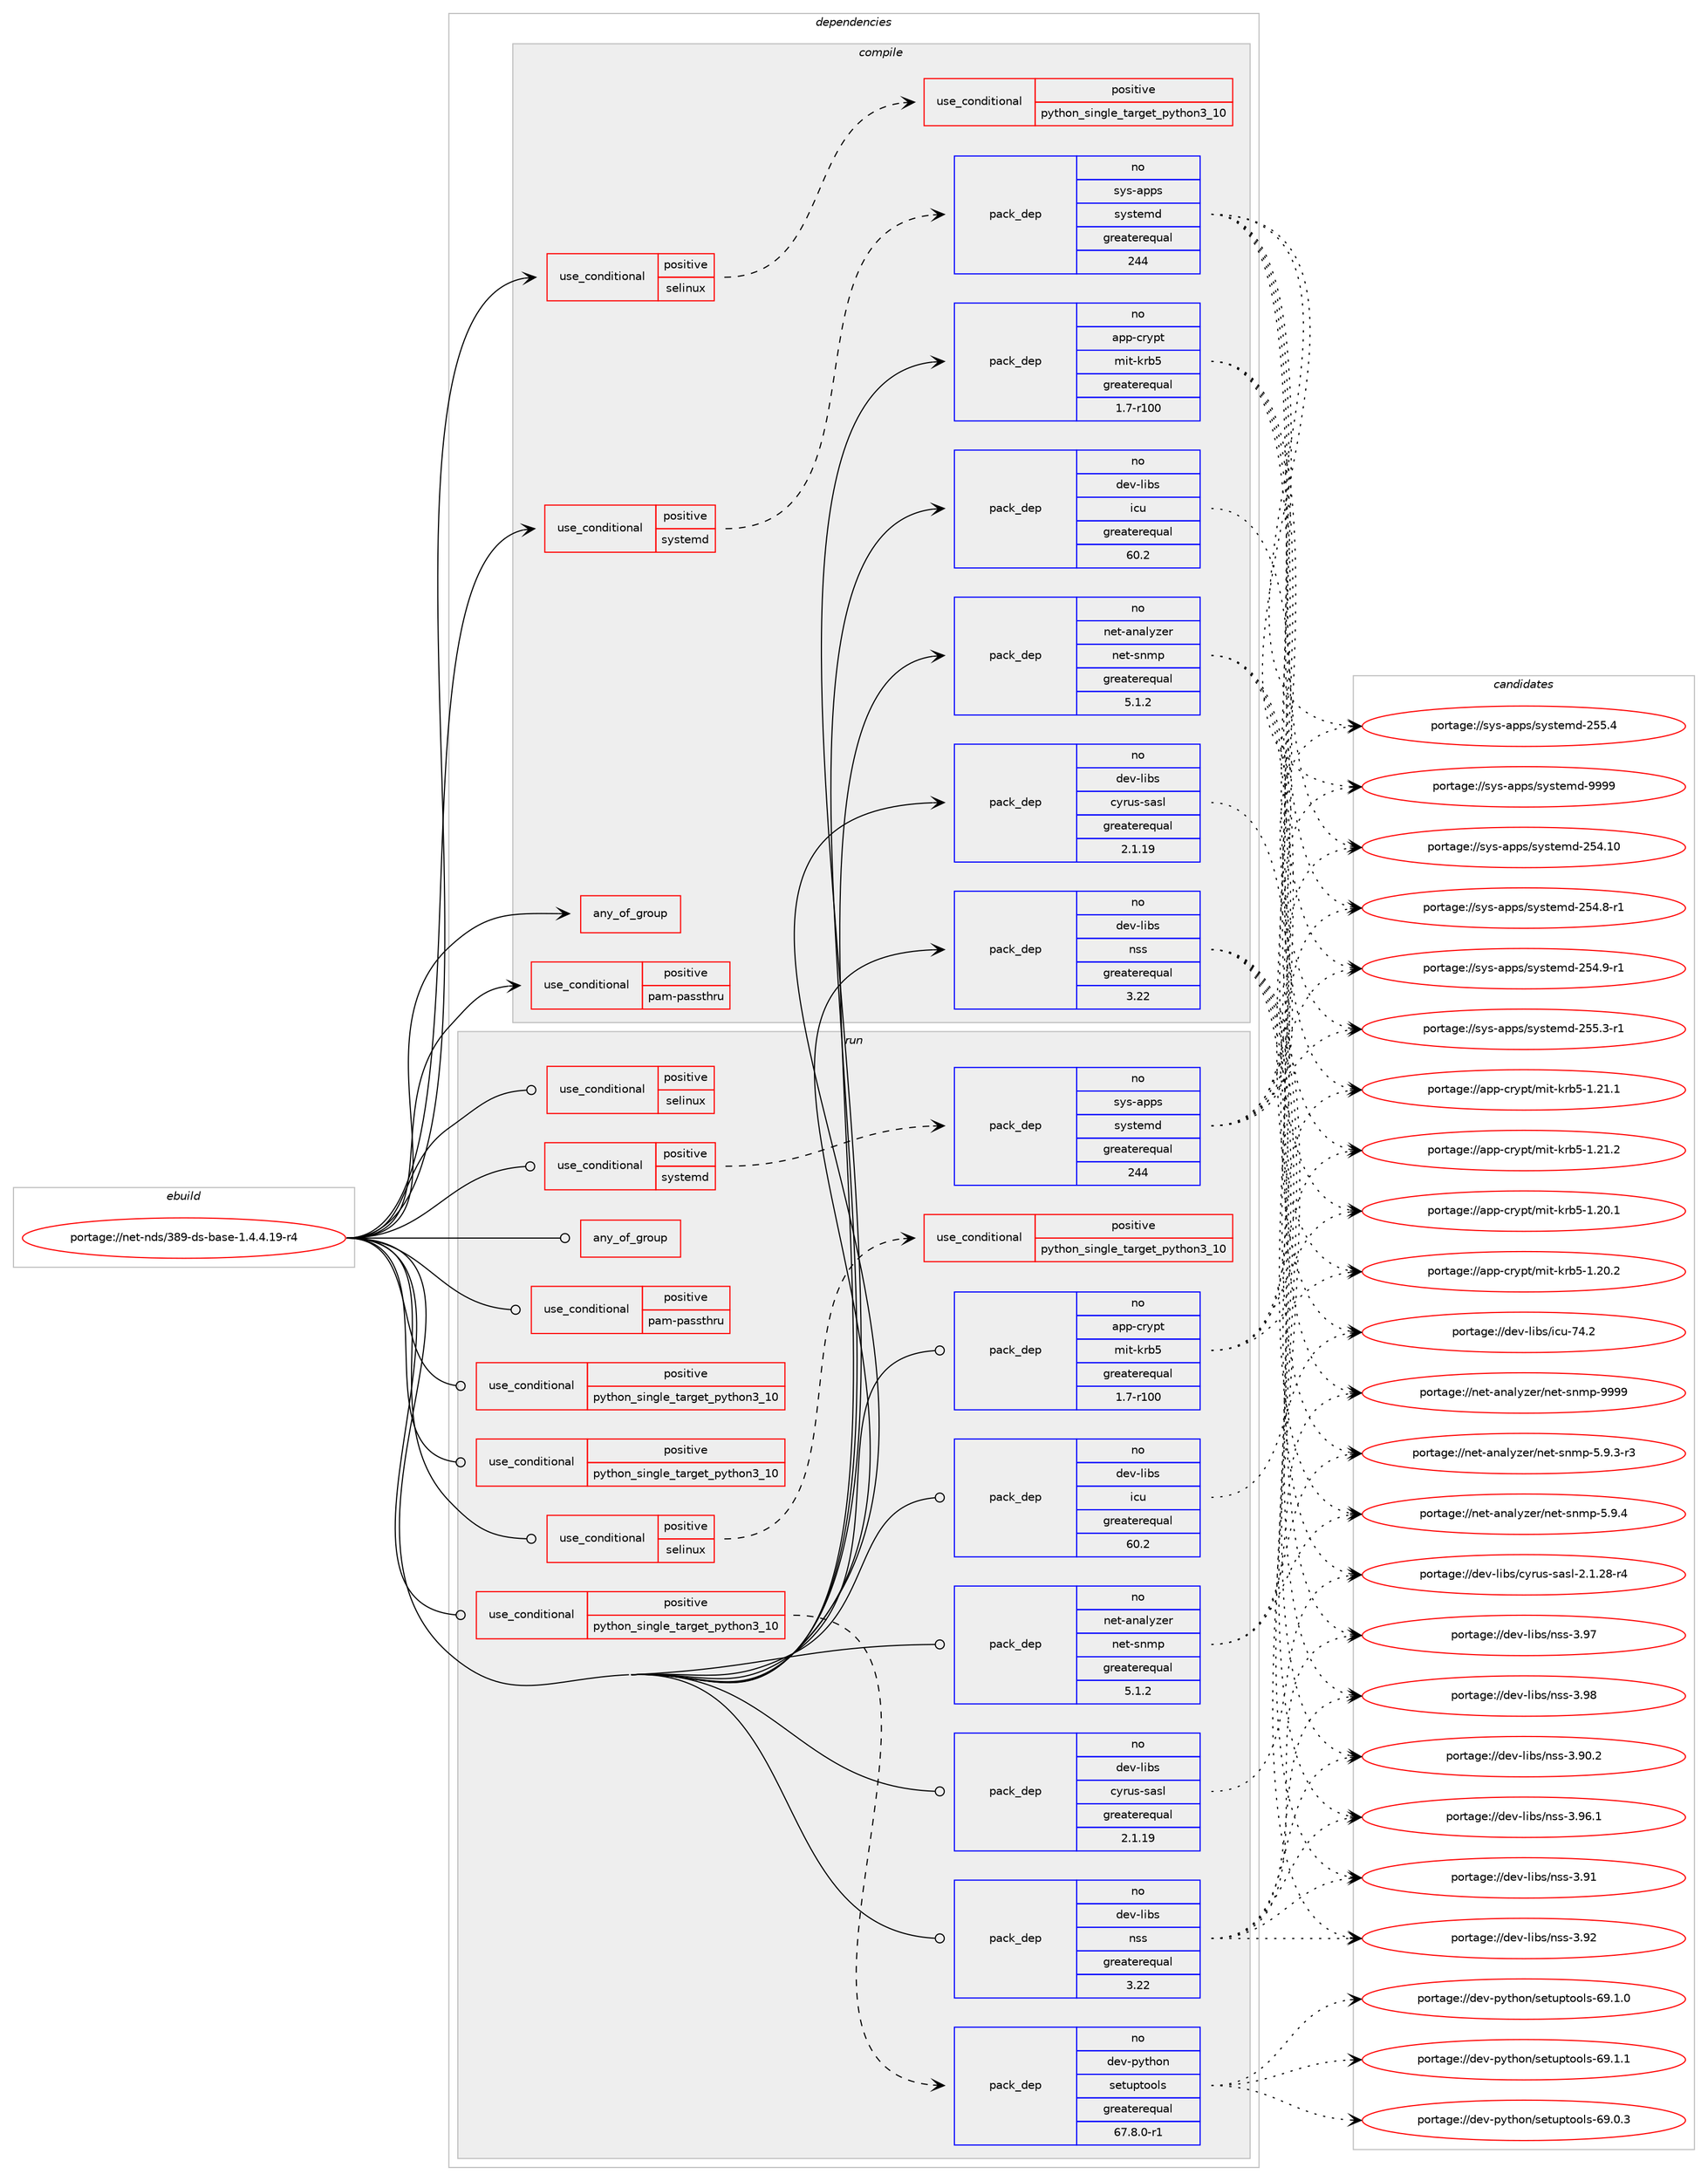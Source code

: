 digraph prolog {

# *************
# Graph options
# *************

newrank=true;
concentrate=true;
compound=true;
graph [rankdir=LR,fontname=Helvetica,fontsize=10,ranksep=1.5];#, ranksep=2.5, nodesep=0.2];
edge  [arrowhead=vee];
node  [fontname=Helvetica,fontsize=10];

# **********
# The ebuild
# **********

subgraph cluster_leftcol {
color=gray;
rank=same;
label=<<i>ebuild</i>>;
id [label="portage://net-nds/389-ds-base-1.4.4.19-r4", color=red, width=4, href="../net-nds/389-ds-base-1.4.4.19-r4.svg"];
}

# ****************
# The dependencies
# ****************

subgraph cluster_midcol {
color=gray;
label=<<i>dependencies</i>>;
subgraph cluster_compile {
fillcolor="#eeeeee";
style=filled;
label=<<i>compile</i>>;
subgraph any73 {
dependency7720 [label=<<TABLE BORDER="0" CELLBORDER="1" CELLSPACING="0" CELLPADDING="4"><TR><TD CELLPADDING="10">any_of_group</TD></TR></TABLE>>, shape=none, color=red];# *** BEGIN UNKNOWN DEPENDENCY TYPE (TODO) ***
# dependency7720 -> package_dependency(portage://net-nds/389-ds-base-1.4.4.19-r4,install,no,sys-libs,db,none,[,,],[slot(5.3)],[])
# *** END UNKNOWN DEPENDENCY TYPE (TODO) ***

}
id:e -> dependency7720:w [weight=20,style="solid",arrowhead="vee"];
subgraph cond5500 {
dependency7721 [label=<<TABLE BORDER="0" CELLBORDER="1" CELLSPACING="0" CELLPADDING="4"><TR><TD ROWSPAN="3" CELLPADDING="10">use_conditional</TD></TR><TR><TD>positive</TD></TR><TR><TD>pam-passthru</TD></TR></TABLE>>, shape=none, color=red];
# *** BEGIN UNKNOWN DEPENDENCY TYPE (TODO) ***
# dependency7721 -> package_dependency(portage://net-nds/389-ds-base-1.4.4.19-r4,install,no,sys-libs,pam,none,[,,],[],[])
# *** END UNKNOWN DEPENDENCY TYPE (TODO) ***

}
id:e -> dependency7721:w [weight=20,style="solid",arrowhead="vee"];
subgraph cond5501 {
dependency7722 [label=<<TABLE BORDER="0" CELLBORDER="1" CELLSPACING="0" CELLPADDING="4"><TR><TD ROWSPAN="3" CELLPADDING="10">use_conditional</TD></TR><TR><TD>positive</TD></TR><TR><TD>selinux</TD></TR></TABLE>>, shape=none, color=red];
subgraph cond5502 {
dependency7723 [label=<<TABLE BORDER="0" CELLBORDER="1" CELLSPACING="0" CELLPADDING="4"><TR><TD ROWSPAN="3" CELLPADDING="10">use_conditional</TD></TR><TR><TD>positive</TD></TR><TR><TD>python_single_target_python3_10</TD></TR></TABLE>>, shape=none, color=red];
# *** BEGIN UNKNOWN DEPENDENCY TYPE (TODO) ***
# dependency7723 -> package_dependency(portage://net-nds/389-ds-base-1.4.4.19-r4,install,no,sys-libs,libselinux,none,[,,],[],[use(enable(python),none),use(enable(python_targets_python3_10),negative)])
# *** END UNKNOWN DEPENDENCY TYPE (TODO) ***

}
dependency7722:e -> dependency7723:w [weight=20,style="dashed",arrowhead="vee"];
}
id:e -> dependency7722:w [weight=20,style="solid",arrowhead="vee"];
subgraph cond5503 {
dependency7724 [label=<<TABLE BORDER="0" CELLBORDER="1" CELLSPACING="0" CELLPADDING="4"><TR><TD ROWSPAN="3" CELLPADDING="10">use_conditional</TD></TR><TR><TD>positive</TD></TR><TR><TD>systemd</TD></TR></TABLE>>, shape=none, color=red];
subgraph pack2148 {
dependency7725 [label=<<TABLE BORDER="0" CELLBORDER="1" CELLSPACING="0" CELLPADDING="4" WIDTH="220"><TR><TD ROWSPAN="6" CELLPADDING="30">pack_dep</TD></TR><TR><TD WIDTH="110">no</TD></TR><TR><TD>sys-apps</TD></TR><TR><TD>systemd</TD></TR><TR><TD>greaterequal</TD></TR><TR><TD>244</TD></TR></TABLE>>, shape=none, color=blue];
}
dependency7724:e -> dependency7725:w [weight=20,style="dashed",arrowhead="vee"];
}
id:e -> dependency7724:w [weight=20,style="solid",arrowhead="vee"];
subgraph pack2149 {
dependency7726 [label=<<TABLE BORDER="0" CELLBORDER="1" CELLSPACING="0" CELLPADDING="4" WIDTH="220"><TR><TD ROWSPAN="6" CELLPADDING="30">pack_dep</TD></TR><TR><TD WIDTH="110">no</TD></TR><TR><TD>app-crypt</TD></TR><TR><TD>mit-krb5</TD></TR><TR><TD>greaterequal</TD></TR><TR><TD>1.7-r100</TD></TR></TABLE>>, shape=none, color=blue];
}
id:e -> dependency7726:w [weight=20,style="solid",arrowhead="vee"];
subgraph pack2150 {
dependency7727 [label=<<TABLE BORDER="0" CELLBORDER="1" CELLSPACING="0" CELLPADDING="4" WIDTH="220"><TR><TD ROWSPAN="6" CELLPADDING="30">pack_dep</TD></TR><TR><TD WIDTH="110">no</TD></TR><TR><TD>dev-libs</TD></TR><TR><TD>cyrus-sasl</TD></TR><TR><TD>greaterequal</TD></TR><TR><TD>2.1.19</TD></TR></TABLE>>, shape=none, color=blue];
}
id:e -> dependency7727:w [weight=20,style="solid",arrowhead="vee"];
subgraph pack2151 {
dependency7728 [label=<<TABLE BORDER="0" CELLBORDER="1" CELLSPACING="0" CELLPADDING="4" WIDTH="220"><TR><TD ROWSPAN="6" CELLPADDING="30">pack_dep</TD></TR><TR><TD WIDTH="110">no</TD></TR><TR><TD>dev-libs</TD></TR><TR><TD>icu</TD></TR><TR><TD>greaterequal</TD></TR><TR><TD>60.2</TD></TR></TABLE>>, shape=none, color=blue];
}
id:e -> dependency7728:w [weight=20,style="solid",arrowhead="vee"];
# *** BEGIN UNKNOWN DEPENDENCY TYPE (TODO) ***
# id -> package_dependency(portage://net-nds/389-ds-base-1.4.4.19-r4,install,no,dev-libs,libevent,none,[,,],any_same_slot,[])
# *** END UNKNOWN DEPENDENCY TYPE (TODO) ***

# *** BEGIN UNKNOWN DEPENDENCY TYPE (TODO) ***
# id -> package_dependency(portage://net-nds/389-ds-base-1.4.4.19-r4,install,no,dev-libs,libpcre,none,[,,],[slot(3)],[])
# *** END UNKNOWN DEPENDENCY TYPE (TODO) ***

# *** BEGIN UNKNOWN DEPENDENCY TYPE (TODO) ***
# id -> package_dependency(portage://net-nds/389-ds-base-1.4.4.19-r4,install,no,dev-libs,nspr,none,[,,],[],[])
# *** END UNKNOWN DEPENDENCY TYPE (TODO) ***

subgraph pack2152 {
dependency7729 [label=<<TABLE BORDER="0" CELLBORDER="1" CELLSPACING="0" CELLPADDING="4" WIDTH="220"><TR><TD ROWSPAN="6" CELLPADDING="30">pack_dep</TD></TR><TR><TD WIDTH="110">no</TD></TR><TR><TD>dev-libs</TD></TR><TR><TD>nss</TD></TR><TR><TD>greaterequal</TD></TR><TR><TD>3.22</TD></TR></TABLE>>, shape=none, color=blue];
}
id:e -> dependency7729:w [weight=20,style="solid",arrowhead="vee"];
# *** BEGIN UNKNOWN DEPENDENCY TYPE (TODO) ***
# id -> package_dependency(portage://net-nds/389-ds-base-1.4.4.19-r4,install,no,dev-libs,openssl,none,[,,],[slot(0),equal],[])
# *** END UNKNOWN DEPENDENCY TYPE (TODO) ***

subgraph pack2153 {
dependency7730 [label=<<TABLE BORDER="0" CELLBORDER="1" CELLSPACING="0" CELLPADDING="4" WIDTH="220"><TR><TD ROWSPAN="6" CELLPADDING="30">pack_dep</TD></TR><TR><TD WIDTH="110">no</TD></TR><TR><TD>net-analyzer</TD></TR><TR><TD>net-snmp</TD></TR><TR><TD>greaterequal</TD></TR><TR><TD>5.1.2</TD></TR></TABLE>>, shape=none, color=blue];
}
id:e -> dependency7730:w [weight=20,style="solid",arrowhead="vee"];
# *** BEGIN UNKNOWN DEPENDENCY TYPE (TODO) ***
# id -> package_dependency(portage://net-nds/389-ds-base-1.4.4.19-r4,install,no,net-nds,openldap,none,[,,],any_same_slot,[use(enable(sasl),none)])
# *** END UNKNOWN DEPENDENCY TYPE (TODO) ***

# *** BEGIN UNKNOWN DEPENDENCY TYPE (TODO) ***
# id -> package_dependency(portage://net-nds/389-ds-base-1.4.4.19-r4,install,no,sys-fs,e2fsprogs,none,[,,],[],[])
# *** END UNKNOWN DEPENDENCY TYPE (TODO) ***

# *** BEGIN UNKNOWN DEPENDENCY TYPE (TODO) ***
# id -> package_dependency(portage://net-nds/389-ds-base-1.4.4.19-r4,install,no,sys-libs,cracklib,none,[,,],[],[])
# *** END UNKNOWN DEPENDENCY TYPE (TODO) ***

# *** BEGIN UNKNOWN DEPENDENCY TYPE (TODO) ***
# id -> package_dependency(portage://net-nds/389-ds-base-1.4.4.19-r4,install,no,virtual,libcrypt,none,[,,],any_same_slot,[])
# *** END UNKNOWN DEPENDENCY TYPE (TODO) ***

}
subgraph cluster_compileandrun {
fillcolor="#eeeeee";
style=filled;
label=<<i>compile and run</i>>;
}
subgraph cluster_run {
fillcolor="#eeeeee";
style=filled;
label=<<i>run</i>>;
subgraph any74 {
dependency7731 [label=<<TABLE BORDER="0" CELLBORDER="1" CELLSPACING="0" CELLPADDING="4"><TR><TD CELLPADDING="10">any_of_group</TD></TR></TABLE>>, shape=none, color=red];# *** BEGIN UNKNOWN DEPENDENCY TYPE (TODO) ***
# dependency7731 -> package_dependency(portage://net-nds/389-ds-base-1.4.4.19-r4,run,no,sys-libs,db,none,[,,],[slot(5.3)],[])
# *** END UNKNOWN DEPENDENCY TYPE (TODO) ***

}
id:e -> dependency7731:w [weight=20,style="solid",arrowhead="odot"];
subgraph cond5504 {
dependency7732 [label=<<TABLE BORDER="0" CELLBORDER="1" CELLSPACING="0" CELLPADDING="4"><TR><TD ROWSPAN="3" CELLPADDING="10">use_conditional</TD></TR><TR><TD>positive</TD></TR><TR><TD>pam-passthru</TD></TR></TABLE>>, shape=none, color=red];
# *** BEGIN UNKNOWN DEPENDENCY TYPE (TODO) ***
# dependency7732 -> package_dependency(portage://net-nds/389-ds-base-1.4.4.19-r4,run,no,sys-libs,pam,none,[,,],[],[])
# *** END UNKNOWN DEPENDENCY TYPE (TODO) ***

}
id:e -> dependency7732:w [weight=20,style="solid",arrowhead="odot"];
subgraph cond5505 {
dependency7733 [label=<<TABLE BORDER="0" CELLBORDER="1" CELLSPACING="0" CELLPADDING="4"><TR><TD ROWSPAN="3" CELLPADDING="10">use_conditional</TD></TR><TR><TD>positive</TD></TR><TR><TD>python_single_target_python3_10</TD></TR></TABLE>>, shape=none, color=red];
# *** BEGIN UNKNOWN DEPENDENCY TYPE (TODO) ***
# dependency7733 -> package_dependency(portage://net-nds/389-ds-base-1.4.4.19-r4,run,no,dev-lang,python,none,[,,],[slot(3.10)],[])
# *** END UNKNOWN DEPENDENCY TYPE (TODO) ***

}
id:e -> dependency7733:w [weight=20,style="solid",arrowhead="odot"];
subgraph cond5506 {
dependency7734 [label=<<TABLE BORDER="0" CELLBORDER="1" CELLSPACING="0" CELLPADDING="4"><TR><TD ROWSPAN="3" CELLPADDING="10">use_conditional</TD></TR><TR><TD>positive</TD></TR><TR><TD>python_single_target_python3_10</TD></TR></TABLE>>, shape=none, color=red];
# *** BEGIN UNKNOWN DEPENDENCY TYPE (TODO) ***
# dependency7734 -> package_dependency(portage://net-nds/389-ds-base-1.4.4.19-r4,run,no,dev-python,pyasn1,none,[,,],[],[use(enable(python_targets_python3_10),negative)])
# *** END UNKNOWN DEPENDENCY TYPE (TODO) ***

# *** BEGIN UNKNOWN DEPENDENCY TYPE (TODO) ***
# dependency7734 -> package_dependency(portage://net-nds/389-ds-base-1.4.4.19-r4,run,no,dev-python,pyasn1-modules,none,[,,],[],[use(enable(python_targets_python3_10),negative)])
# *** END UNKNOWN DEPENDENCY TYPE (TODO) ***

# *** BEGIN UNKNOWN DEPENDENCY TYPE (TODO) ***
# dependency7734 -> package_dependency(portage://net-nds/389-ds-base-1.4.4.19-r4,run,no,dev-python,argcomplete,none,[,,],[],[use(enable(python_targets_python3_10),negative)])
# *** END UNKNOWN DEPENDENCY TYPE (TODO) ***

# *** BEGIN UNKNOWN DEPENDENCY TYPE (TODO) ***
# dependency7734 -> package_dependency(portage://net-nds/389-ds-base-1.4.4.19-r4,run,no,dev-python,python-dateutil,none,[,,],[],[use(enable(python_targets_python3_10),negative)])
# *** END UNKNOWN DEPENDENCY TYPE (TODO) ***

# *** BEGIN UNKNOWN DEPENDENCY TYPE (TODO) ***
# dependency7734 -> package_dependency(portage://net-nds/389-ds-base-1.4.4.19-r4,run,no,dev-python,python-ldap,none,[,,],[],[use(enable(sasl),none),use(enable(python_targets_python3_10),negative)])
# *** END UNKNOWN DEPENDENCY TYPE (TODO) ***

# *** BEGIN UNKNOWN DEPENDENCY TYPE (TODO) ***
# dependency7734 -> package_dependency(portage://net-nds/389-ds-base-1.4.4.19-r4,run,no,dev-python,distro,none,[,,],[],[use(enable(python_targets_python3_10),negative)])
# *** END UNKNOWN DEPENDENCY TYPE (TODO) ***

}
id:e -> dependency7734:w [weight=20,style="solid",arrowhead="odot"];
subgraph cond5507 {
dependency7735 [label=<<TABLE BORDER="0" CELLBORDER="1" CELLSPACING="0" CELLPADDING="4"><TR><TD ROWSPAN="3" CELLPADDING="10">use_conditional</TD></TR><TR><TD>positive</TD></TR><TR><TD>python_single_target_python3_10</TD></TR></TABLE>>, shape=none, color=red];
subgraph pack2154 {
dependency7736 [label=<<TABLE BORDER="0" CELLBORDER="1" CELLSPACING="0" CELLPADDING="4" WIDTH="220"><TR><TD ROWSPAN="6" CELLPADDING="30">pack_dep</TD></TR><TR><TD WIDTH="110">no</TD></TR><TR><TD>dev-python</TD></TR><TR><TD>setuptools</TD></TR><TR><TD>greaterequal</TD></TR><TR><TD>67.8.0-r1</TD></TR></TABLE>>, shape=none, color=blue];
}
dependency7735:e -> dependency7736:w [weight=20,style="dashed",arrowhead="vee"];
}
id:e -> dependency7735:w [weight=20,style="solid",arrowhead="odot"];
subgraph cond5508 {
dependency7737 [label=<<TABLE BORDER="0" CELLBORDER="1" CELLSPACING="0" CELLPADDING="4"><TR><TD ROWSPAN="3" CELLPADDING="10">use_conditional</TD></TR><TR><TD>positive</TD></TR><TR><TD>selinux</TD></TR></TABLE>>, shape=none, color=red];
subgraph cond5509 {
dependency7738 [label=<<TABLE BORDER="0" CELLBORDER="1" CELLSPACING="0" CELLPADDING="4"><TR><TD ROWSPAN="3" CELLPADDING="10">use_conditional</TD></TR><TR><TD>positive</TD></TR><TR><TD>python_single_target_python3_10</TD></TR></TABLE>>, shape=none, color=red];
# *** BEGIN UNKNOWN DEPENDENCY TYPE (TODO) ***
# dependency7738 -> package_dependency(portage://net-nds/389-ds-base-1.4.4.19-r4,run,no,sys-libs,libselinux,none,[,,],[],[use(enable(python),none),use(enable(python_targets_python3_10),negative)])
# *** END UNKNOWN DEPENDENCY TYPE (TODO) ***

}
dependency7737:e -> dependency7738:w [weight=20,style="dashed",arrowhead="vee"];
}
id:e -> dependency7737:w [weight=20,style="solid",arrowhead="odot"];
subgraph cond5510 {
dependency7739 [label=<<TABLE BORDER="0" CELLBORDER="1" CELLSPACING="0" CELLPADDING="4"><TR><TD ROWSPAN="3" CELLPADDING="10">use_conditional</TD></TR><TR><TD>positive</TD></TR><TR><TD>selinux</TD></TR></TABLE>>, shape=none, color=red];
# *** BEGIN UNKNOWN DEPENDENCY TYPE (TODO) ***
# dependency7739 -> package_dependency(portage://net-nds/389-ds-base-1.4.4.19-r4,run,no,sec-policy,selinux-dirsrv,none,[,,],[],[])
# *** END UNKNOWN DEPENDENCY TYPE (TODO) ***

}
id:e -> dependency7739:w [weight=20,style="solid",arrowhead="odot"];
subgraph cond5511 {
dependency7740 [label=<<TABLE BORDER="0" CELLBORDER="1" CELLSPACING="0" CELLPADDING="4"><TR><TD ROWSPAN="3" CELLPADDING="10">use_conditional</TD></TR><TR><TD>positive</TD></TR><TR><TD>systemd</TD></TR></TABLE>>, shape=none, color=red];
subgraph pack2155 {
dependency7741 [label=<<TABLE BORDER="0" CELLBORDER="1" CELLSPACING="0" CELLPADDING="4" WIDTH="220"><TR><TD ROWSPAN="6" CELLPADDING="30">pack_dep</TD></TR><TR><TD WIDTH="110">no</TD></TR><TR><TD>sys-apps</TD></TR><TR><TD>systemd</TD></TR><TR><TD>greaterequal</TD></TR><TR><TD>244</TD></TR></TABLE>>, shape=none, color=blue];
}
dependency7740:e -> dependency7741:w [weight=20,style="dashed",arrowhead="vee"];
}
id:e -> dependency7740:w [weight=20,style="solid",arrowhead="odot"];
# *** BEGIN UNKNOWN DEPENDENCY TYPE (TODO) ***
# id -> package_dependency(portage://net-nds/389-ds-base-1.4.4.19-r4,run,no,acct-group,dirsrv,none,[,,],[],[])
# *** END UNKNOWN DEPENDENCY TYPE (TODO) ***

# *** BEGIN UNKNOWN DEPENDENCY TYPE (TODO) ***
# id -> package_dependency(portage://net-nds/389-ds-base-1.4.4.19-r4,run,no,acct-user,dirsrv,none,[,,],[],[])
# *** END UNKNOWN DEPENDENCY TYPE (TODO) ***

subgraph pack2156 {
dependency7742 [label=<<TABLE BORDER="0" CELLBORDER="1" CELLSPACING="0" CELLPADDING="4" WIDTH="220"><TR><TD ROWSPAN="6" CELLPADDING="30">pack_dep</TD></TR><TR><TD WIDTH="110">no</TD></TR><TR><TD>app-crypt</TD></TR><TR><TD>mit-krb5</TD></TR><TR><TD>greaterequal</TD></TR><TR><TD>1.7-r100</TD></TR></TABLE>>, shape=none, color=blue];
}
id:e -> dependency7742:w [weight=20,style="solid",arrowhead="odot"];
subgraph pack2157 {
dependency7743 [label=<<TABLE BORDER="0" CELLBORDER="1" CELLSPACING="0" CELLPADDING="4" WIDTH="220"><TR><TD ROWSPAN="6" CELLPADDING="30">pack_dep</TD></TR><TR><TD WIDTH="110">no</TD></TR><TR><TD>dev-libs</TD></TR><TR><TD>cyrus-sasl</TD></TR><TR><TD>greaterequal</TD></TR><TR><TD>2.1.19</TD></TR></TABLE>>, shape=none, color=blue];
}
id:e -> dependency7743:w [weight=20,style="solid",arrowhead="odot"];
subgraph pack2158 {
dependency7744 [label=<<TABLE BORDER="0" CELLBORDER="1" CELLSPACING="0" CELLPADDING="4" WIDTH="220"><TR><TD ROWSPAN="6" CELLPADDING="30">pack_dep</TD></TR><TR><TD WIDTH="110">no</TD></TR><TR><TD>dev-libs</TD></TR><TR><TD>icu</TD></TR><TR><TD>greaterequal</TD></TR><TR><TD>60.2</TD></TR></TABLE>>, shape=none, color=blue];
}
id:e -> dependency7744:w [weight=20,style="solid",arrowhead="odot"];
# *** BEGIN UNKNOWN DEPENDENCY TYPE (TODO) ***
# id -> package_dependency(portage://net-nds/389-ds-base-1.4.4.19-r4,run,no,dev-libs,libevent,none,[,,],any_same_slot,[])
# *** END UNKNOWN DEPENDENCY TYPE (TODO) ***

# *** BEGIN UNKNOWN DEPENDENCY TYPE (TODO) ***
# id -> package_dependency(portage://net-nds/389-ds-base-1.4.4.19-r4,run,no,dev-libs,libpcre,none,[,,],[slot(3)],[])
# *** END UNKNOWN DEPENDENCY TYPE (TODO) ***

# *** BEGIN UNKNOWN DEPENDENCY TYPE (TODO) ***
# id -> package_dependency(portage://net-nds/389-ds-base-1.4.4.19-r4,run,no,dev-libs,nspr,none,[,,],[],[])
# *** END UNKNOWN DEPENDENCY TYPE (TODO) ***

subgraph pack2159 {
dependency7745 [label=<<TABLE BORDER="0" CELLBORDER="1" CELLSPACING="0" CELLPADDING="4" WIDTH="220"><TR><TD ROWSPAN="6" CELLPADDING="30">pack_dep</TD></TR><TR><TD WIDTH="110">no</TD></TR><TR><TD>dev-libs</TD></TR><TR><TD>nss</TD></TR><TR><TD>greaterequal</TD></TR><TR><TD>3.22</TD></TR></TABLE>>, shape=none, color=blue];
}
id:e -> dependency7745:w [weight=20,style="solid",arrowhead="odot"];
# *** BEGIN UNKNOWN DEPENDENCY TYPE (TODO) ***
# id -> package_dependency(portage://net-nds/389-ds-base-1.4.4.19-r4,run,no,dev-libs,openssl,none,[,,],[slot(0),equal],[])
# *** END UNKNOWN DEPENDENCY TYPE (TODO) ***

subgraph pack2160 {
dependency7746 [label=<<TABLE BORDER="0" CELLBORDER="1" CELLSPACING="0" CELLPADDING="4" WIDTH="220"><TR><TD ROWSPAN="6" CELLPADDING="30">pack_dep</TD></TR><TR><TD WIDTH="110">no</TD></TR><TR><TD>net-analyzer</TD></TR><TR><TD>net-snmp</TD></TR><TR><TD>greaterequal</TD></TR><TR><TD>5.1.2</TD></TR></TABLE>>, shape=none, color=blue];
}
id:e -> dependency7746:w [weight=20,style="solid",arrowhead="odot"];
# *** BEGIN UNKNOWN DEPENDENCY TYPE (TODO) ***
# id -> package_dependency(portage://net-nds/389-ds-base-1.4.4.19-r4,run,no,net-nds,openldap,none,[,,],any_same_slot,[use(enable(sasl),none)])
# *** END UNKNOWN DEPENDENCY TYPE (TODO) ***

# *** BEGIN UNKNOWN DEPENDENCY TYPE (TODO) ***
# id -> package_dependency(portage://net-nds/389-ds-base-1.4.4.19-r4,run,no,sys-fs,e2fsprogs,none,[,,],[],[])
# *** END UNKNOWN DEPENDENCY TYPE (TODO) ***

# *** BEGIN UNKNOWN DEPENDENCY TYPE (TODO) ***
# id -> package_dependency(portage://net-nds/389-ds-base-1.4.4.19-r4,run,no,sys-libs,cracklib,none,[,,],[],[])
# *** END UNKNOWN DEPENDENCY TYPE (TODO) ***

# *** BEGIN UNKNOWN DEPENDENCY TYPE (TODO) ***
# id -> package_dependency(portage://net-nds/389-ds-base-1.4.4.19-r4,run,no,virtual,libcrypt,none,[,,],any_same_slot,[])
# *** END UNKNOWN DEPENDENCY TYPE (TODO) ***

# *** BEGIN UNKNOWN DEPENDENCY TYPE (TODO) ***
# id -> package_dependency(portage://net-nds/389-ds-base-1.4.4.19-r4,run,no,virtual,logger,none,[,,],[],[])
# *** END UNKNOWN DEPENDENCY TYPE (TODO) ***

# *** BEGIN UNKNOWN DEPENDENCY TYPE (TODO) ***
# id -> package_dependency(portage://net-nds/389-ds-base-1.4.4.19-r4,run,no,virtual,perl-Archive-Tar,none,[,,],[],[])
# *** END UNKNOWN DEPENDENCY TYPE (TODO) ***

# *** BEGIN UNKNOWN DEPENDENCY TYPE (TODO) ***
# id -> package_dependency(portage://net-nds/389-ds-base-1.4.4.19-r4,run,no,virtual,perl-DB_File,none,[,,],[],[])
# *** END UNKNOWN DEPENDENCY TYPE (TODO) ***

# *** BEGIN UNKNOWN DEPENDENCY TYPE (TODO) ***
# id -> package_dependency(portage://net-nds/389-ds-base-1.4.4.19-r4,run,no,virtual,perl-Getopt-Long,none,[,,],[],[])
# *** END UNKNOWN DEPENDENCY TYPE (TODO) ***

# *** BEGIN UNKNOWN DEPENDENCY TYPE (TODO) ***
# id -> package_dependency(portage://net-nds/389-ds-base-1.4.4.19-r4,run,no,virtual,perl-IO,none,[,,],[],[])
# *** END UNKNOWN DEPENDENCY TYPE (TODO) ***

# *** BEGIN UNKNOWN DEPENDENCY TYPE (TODO) ***
# id -> package_dependency(portage://net-nds/389-ds-base-1.4.4.19-r4,run,no,virtual,perl-IO-Compress,none,[,,],[],[])
# *** END UNKNOWN DEPENDENCY TYPE (TODO) ***

# *** BEGIN UNKNOWN DEPENDENCY TYPE (TODO) ***
# id -> package_dependency(portage://net-nds/389-ds-base-1.4.4.19-r4,run,no,virtual,perl-MIME-Base64,none,[,,],[],[])
# *** END UNKNOWN DEPENDENCY TYPE (TODO) ***

# *** BEGIN UNKNOWN DEPENDENCY TYPE (TODO) ***
# id -> package_dependency(portage://net-nds/389-ds-base-1.4.4.19-r4,run,no,virtual,perl-Scalar-List-Utils,none,[,,],[],[])
# *** END UNKNOWN DEPENDENCY TYPE (TODO) ***

# *** BEGIN UNKNOWN DEPENDENCY TYPE (TODO) ***
# id -> package_dependency(portage://net-nds/389-ds-base-1.4.4.19-r4,run,no,virtual,perl-Time-Local,none,[,,],[],[])
# *** END UNKNOWN DEPENDENCY TYPE (TODO) ***

# *** BEGIN UNKNOWN DEPENDENCY TYPE (TODO) ***
# id -> package_dependency(portage://net-nds/389-ds-base-1.4.4.19-r4,run,no,virtual,tmpfiles,none,[,,],[],[])
# *** END UNKNOWN DEPENDENCY TYPE (TODO) ***

# *** BEGIN UNKNOWN DEPENDENCY TYPE (TODO) ***
# id -> package_dependency(portage://net-nds/389-ds-base-1.4.4.19-r4,run,weak,net-nds,389-ds-base,none,[,,],[slot(2.1)],[])
# *** END UNKNOWN DEPENDENCY TYPE (TODO) ***

}
}

# **************
# The candidates
# **************

subgraph cluster_choices {
rank=same;
color=gray;
label=<<i>candidates</i>>;

subgraph choice2148 {
color=black;
nodesep=1;
choice11512111545971121121154711512111511610110910045505352464948 [label="portage://sys-apps/systemd-254.10", color=red, width=4,href="../sys-apps/systemd-254.10.svg"];
choice1151211154597112112115471151211151161011091004550535246564511449 [label="portage://sys-apps/systemd-254.8-r1", color=red, width=4,href="../sys-apps/systemd-254.8-r1.svg"];
choice1151211154597112112115471151211151161011091004550535246574511449 [label="portage://sys-apps/systemd-254.9-r1", color=red, width=4,href="../sys-apps/systemd-254.9-r1.svg"];
choice1151211154597112112115471151211151161011091004550535346514511449 [label="portage://sys-apps/systemd-255.3-r1", color=red, width=4,href="../sys-apps/systemd-255.3-r1.svg"];
choice115121115459711211211547115121115116101109100455053534652 [label="portage://sys-apps/systemd-255.4", color=red, width=4,href="../sys-apps/systemd-255.4.svg"];
choice1151211154597112112115471151211151161011091004557575757 [label="portage://sys-apps/systemd-9999", color=red, width=4,href="../sys-apps/systemd-9999.svg"];
dependency7725:e -> choice11512111545971121121154711512111511610110910045505352464948:w [style=dotted,weight="100"];
dependency7725:e -> choice1151211154597112112115471151211151161011091004550535246564511449:w [style=dotted,weight="100"];
dependency7725:e -> choice1151211154597112112115471151211151161011091004550535246574511449:w [style=dotted,weight="100"];
dependency7725:e -> choice1151211154597112112115471151211151161011091004550535346514511449:w [style=dotted,weight="100"];
dependency7725:e -> choice115121115459711211211547115121115116101109100455053534652:w [style=dotted,weight="100"];
dependency7725:e -> choice1151211154597112112115471151211151161011091004557575757:w [style=dotted,weight="100"];
}
subgraph choice2149 {
color=black;
nodesep=1;
choice9711211245991141211121164710910511645107114985345494650484649 [label="portage://app-crypt/mit-krb5-1.20.1", color=red, width=4,href="../app-crypt/mit-krb5-1.20.1.svg"];
choice9711211245991141211121164710910511645107114985345494650484650 [label="portage://app-crypt/mit-krb5-1.20.2", color=red, width=4,href="../app-crypt/mit-krb5-1.20.2.svg"];
choice9711211245991141211121164710910511645107114985345494650494649 [label="portage://app-crypt/mit-krb5-1.21.1", color=red, width=4,href="../app-crypt/mit-krb5-1.21.1.svg"];
choice9711211245991141211121164710910511645107114985345494650494650 [label="portage://app-crypt/mit-krb5-1.21.2", color=red, width=4,href="../app-crypt/mit-krb5-1.21.2.svg"];
dependency7726:e -> choice9711211245991141211121164710910511645107114985345494650484649:w [style=dotted,weight="100"];
dependency7726:e -> choice9711211245991141211121164710910511645107114985345494650484650:w [style=dotted,weight="100"];
dependency7726:e -> choice9711211245991141211121164710910511645107114985345494650494649:w [style=dotted,weight="100"];
dependency7726:e -> choice9711211245991141211121164710910511645107114985345494650494650:w [style=dotted,weight="100"];
}
subgraph choice2150 {
color=black;
nodesep=1;
choice100101118451081059811547991211141171154511597115108455046494650564511452 [label="portage://dev-libs/cyrus-sasl-2.1.28-r4", color=red, width=4,href="../dev-libs/cyrus-sasl-2.1.28-r4.svg"];
dependency7727:e -> choice100101118451081059811547991211141171154511597115108455046494650564511452:w [style=dotted,weight="100"];
}
subgraph choice2151 {
color=black;
nodesep=1;
choice100101118451081059811547105991174555524650 [label="portage://dev-libs/icu-74.2", color=red, width=4,href="../dev-libs/icu-74.2.svg"];
dependency7728:e -> choice100101118451081059811547105991174555524650:w [style=dotted,weight="100"];
}
subgraph choice2152 {
color=black;
nodesep=1;
choice10010111845108105981154711011511545514657484650 [label="portage://dev-libs/nss-3.90.2", color=red, width=4,href="../dev-libs/nss-3.90.2.svg"];
choice1001011184510810598115471101151154551465749 [label="portage://dev-libs/nss-3.91", color=red, width=4,href="../dev-libs/nss-3.91.svg"];
choice1001011184510810598115471101151154551465750 [label="portage://dev-libs/nss-3.92", color=red, width=4,href="../dev-libs/nss-3.92.svg"];
choice10010111845108105981154711011511545514657544649 [label="portage://dev-libs/nss-3.96.1", color=red, width=4,href="../dev-libs/nss-3.96.1.svg"];
choice1001011184510810598115471101151154551465755 [label="portage://dev-libs/nss-3.97", color=red, width=4,href="../dev-libs/nss-3.97.svg"];
choice1001011184510810598115471101151154551465756 [label="portage://dev-libs/nss-3.98", color=red, width=4,href="../dev-libs/nss-3.98.svg"];
dependency7729:e -> choice10010111845108105981154711011511545514657484650:w [style=dotted,weight="100"];
dependency7729:e -> choice1001011184510810598115471101151154551465749:w [style=dotted,weight="100"];
dependency7729:e -> choice1001011184510810598115471101151154551465750:w [style=dotted,weight="100"];
dependency7729:e -> choice10010111845108105981154711011511545514657544649:w [style=dotted,weight="100"];
dependency7729:e -> choice1001011184510810598115471101151154551465755:w [style=dotted,weight="100"];
dependency7729:e -> choice1001011184510810598115471101151154551465756:w [style=dotted,weight="100"];
}
subgraph choice2153 {
color=black;
nodesep=1;
choice11010111645971109710812112210111447110101116451151101091124553465746514511451 [label="portage://net-analyzer/net-snmp-5.9.3-r3", color=red, width=4,href="../net-analyzer/net-snmp-5.9.3-r3.svg"];
choice1101011164597110971081211221011144711010111645115110109112455346574652 [label="portage://net-analyzer/net-snmp-5.9.4", color=red, width=4,href="../net-analyzer/net-snmp-5.9.4.svg"];
choice11010111645971109710812112210111447110101116451151101091124557575757 [label="portage://net-analyzer/net-snmp-9999", color=red, width=4,href="../net-analyzer/net-snmp-9999.svg"];
dependency7730:e -> choice11010111645971109710812112210111447110101116451151101091124553465746514511451:w [style=dotted,weight="100"];
dependency7730:e -> choice1101011164597110971081211221011144711010111645115110109112455346574652:w [style=dotted,weight="100"];
dependency7730:e -> choice11010111645971109710812112210111447110101116451151101091124557575757:w [style=dotted,weight="100"];
}
subgraph choice2154 {
color=black;
nodesep=1;
choice100101118451121211161041111104711510111611711211611111110811545545746484651 [label="portage://dev-python/setuptools-69.0.3", color=red, width=4,href="../dev-python/setuptools-69.0.3.svg"];
choice100101118451121211161041111104711510111611711211611111110811545545746494648 [label="portage://dev-python/setuptools-69.1.0", color=red, width=4,href="../dev-python/setuptools-69.1.0.svg"];
choice100101118451121211161041111104711510111611711211611111110811545545746494649 [label="portage://dev-python/setuptools-69.1.1", color=red, width=4,href="../dev-python/setuptools-69.1.1.svg"];
dependency7736:e -> choice100101118451121211161041111104711510111611711211611111110811545545746484651:w [style=dotted,weight="100"];
dependency7736:e -> choice100101118451121211161041111104711510111611711211611111110811545545746494648:w [style=dotted,weight="100"];
dependency7736:e -> choice100101118451121211161041111104711510111611711211611111110811545545746494649:w [style=dotted,weight="100"];
}
subgraph choice2155 {
color=black;
nodesep=1;
choice11512111545971121121154711512111511610110910045505352464948 [label="portage://sys-apps/systemd-254.10", color=red, width=4,href="../sys-apps/systemd-254.10.svg"];
choice1151211154597112112115471151211151161011091004550535246564511449 [label="portage://sys-apps/systemd-254.8-r1", color=red, width=4,href="../sys-apps/systemd-254.8-r1.svg"];
choice1151211154597112112115471151211151161011091004550535246574511449 [label="portage://sys-apps/systemd-254.9-r1", color=red, width=4,href="../sys-apps/systemd-254.9-r1.svg"];
choice1151211154597112112115471151211151161011091004550535346514511449 [label="portage://sys-apps/systemd-255.3-r1", color=red, width=4,href="../sys-apps/systemd-255.3-r1.svg"];
choice115121115459711211211547115121115116101109100455053534652 [label="portage://sys-apps/systemd-255.4", color=red, width=4,href="../sys-apps/systemd-255.4.svg"];
choice1151211154597112112115471151211151161011091004557575757 [label="portage://sys-apps/systemd-9999", color=red, width=4,href="../sys-apps/systemd-9999.svg"];
dependency7741:e -> choice11512111545971121121154711512111511610110910045505352464948:w [style=dotted,weight="100"];
dependency7741:e -> choice1151211154597112112115471151211151161011091004550535246564511449:w [style=dotted,weight="100"];
dependency7741:e -> choice1151211154597112112115471151211151161011091004550535246574511449:w [style=dotted,weight="100"];
dependency7741:e -> choice1151211154597112112115471151211151161011091004550535346514511449:w [style=dotted,weight="100"];
dependency7741:e -> choice115121115459711211211547115121115116101109100455053534652:w [style=dotted,weight="100"];
dependency7741:e -> choice1151211154597112112115471151211151161011091004557575757:w [style=dotted,weight="100"];
}
subgraph choice2156 {
color=black;
nodesep=1;
choice9711211245991141211121164710910511645107114985345494650484649 [label="portage://app-crypt/mit-krb5-1.20.1", color=red, width=4,href="../app-crypt/mit-krb5-1.20.1.svg"];
choice9711211245991141211121164710910511645107114985345494650484650 [label="portage://app-crypt/mit-krb5-1.20.2", color=red, width=4,href="../app-crypt/mit-krb5-1.20.2.svg"];
choice9711211245991141211121164710910511645107114985345494650494649 [label="portage://app-crypt/mit-krb5-1.21.1", color=red, width=4,href="../app-crypt/mit-krb5-1.21.1.svg"];
choice9711211245991141211121164710910511645107114985345494650494650 [label="portage://app-crypt/mit-krb5-1.21.2", color=red, width=4,href="../app-crypt/mit-krb5-1.21.2.svg"];
dependency7742:e -> choice9711211245991141211121164710910511645107114985345494650484649:w [style=dotted,weight="100"];
dependency7742:e -> choice9711211245991141211121164710910511645107114985345494650484650:w [style=dotted,weight="100"];
dependency7742:e -> choice9711211245991141211121164710910511645107114985345494650494649:w [style=dotted,weight="100"];
dependency7742:e -> choice9711211245991141211121164710910511645107114985345494650494650:w [style=dotted,weight="100"];
}
subgraph choice2157 {
color=black;
nodesep=1;
choice100101118451081059811547991211141171154511597115108455046494650564511452 [label="portage://dev-libs/cyrus-sasl-2.1.28-r4", color=red, width=4,href="../dev-libs/cyrus-sasl-2.1.28-r4.svg"];
dependency7743:e -> choice100101118451081059811547991211141171154511597115108455046494650564511452:w [style=dotted,weight="100"];
}
subgraph choice2158 {
color=black;
nodesep=1;
choice100101118451081059811547105991174555524650 [label="portage://dev-libs/icu-74.2", color=red, width=4,href="../dev-libs/icu-74.2.svg"];
dependency7744:e -> choice100101118451081059811547105991174555524650:w [style=dotted,weight="100"];
}
subgraph choice2159 {
color=black;
nodesep=1;
choice10010111845108105981154711011511545514657484650 [label="portage://dev-libs/nss-3.90.2", color=red, width=4,href="../dev-libs/nss-3.90.2.svg"];
choice1001011184510810598115471101151154551465749 [label="portage://dev-libs/nss-3.91", color=red, width=4,href="../dev-libs/nss-3.91.svg"];
choice1001011184510810598115471101151154551465750 [label="portage://dev-libs/nss-3.92", color=red, width=4,href="../dev-libs/nss-3.92.svg"];
choice10010111845108105981154711011511545514657544649 [label="portage://dev-libs/nss-3.96.1", color=red, width=4,href="../dev-libs/nss-3.96.1.svg"];
choice1001011184510810598115471101151154551465755 [label="portage://dev-libs/nss-3.97", color=red, width=4,href="../dev-libs/nss-3.97.svg"];
choice1001011184510810598115471101151154551465756 [label="portage://dev-libs/nss-3.98", color=red, width=4,href="../dev-libs/nss-3.98.svg"];
dependency7745:e -> choice10010111845108105981154711011511545514657484650:w [style=dotted,weight="100"];
dependency7745:e -> choice1001011184510810598115471101151154551465749:w [style=dotted,weight="100"];
dependency7745:e -> choice1001011184510810598115471101151154551465750:w [style=dotted,weight="100"];
dependency7745:e -> choice10010111845108105981154711011511545514657544649:w [style=dotted,weight="100"];
dependency7745:e -> choice1001011184510810598115471101151154551465755:w [style=dotted,weight="100"];
dependency7745:e -> choice1001011184510810598115471101151154551465756:w [style=dotted,weight="100"];
}
subgraph choice2160 {
color=black;
nodesep=1;
choice11010111645971109710812112210111447110101116451151101091124553465746514511451 [label="portage://net-analyzer/net-snmp-5.9.3-r3", color=red, width=4,href="../net-analyzer/net-snmp-5.9.3-r3.svg"];
choice1101011164597110971081211221011144711010111645115110109112455346574652 [label="portage://net-analyzer/net-snmp-5.9.4", color=red, width=4,href="../net-analyzer/net-snmp-5.9.4.svg"];
choice11010111645971109710812112210111447110101116451151101091124557575757 [label="portage://net-analyzer/net-snmp-9999", color=red, width=4,href="../net-analyzer/net-snmp-9999.svg"];
dependency7746:e -> choice11010111645971109710812112210111447110101116451151101091124553465746514511451:w [style=dotted,weight="100"];
dependency7746:e -> choice1101011164597110971081211221011144711010111645115110109112455346574652:w [style=dotted,weight="100"];
dependency7746:e -> choice11010111645971109710812112210111447110101116451151101091124557575757:w [style=dotted,weight="100"];
}
}

}
